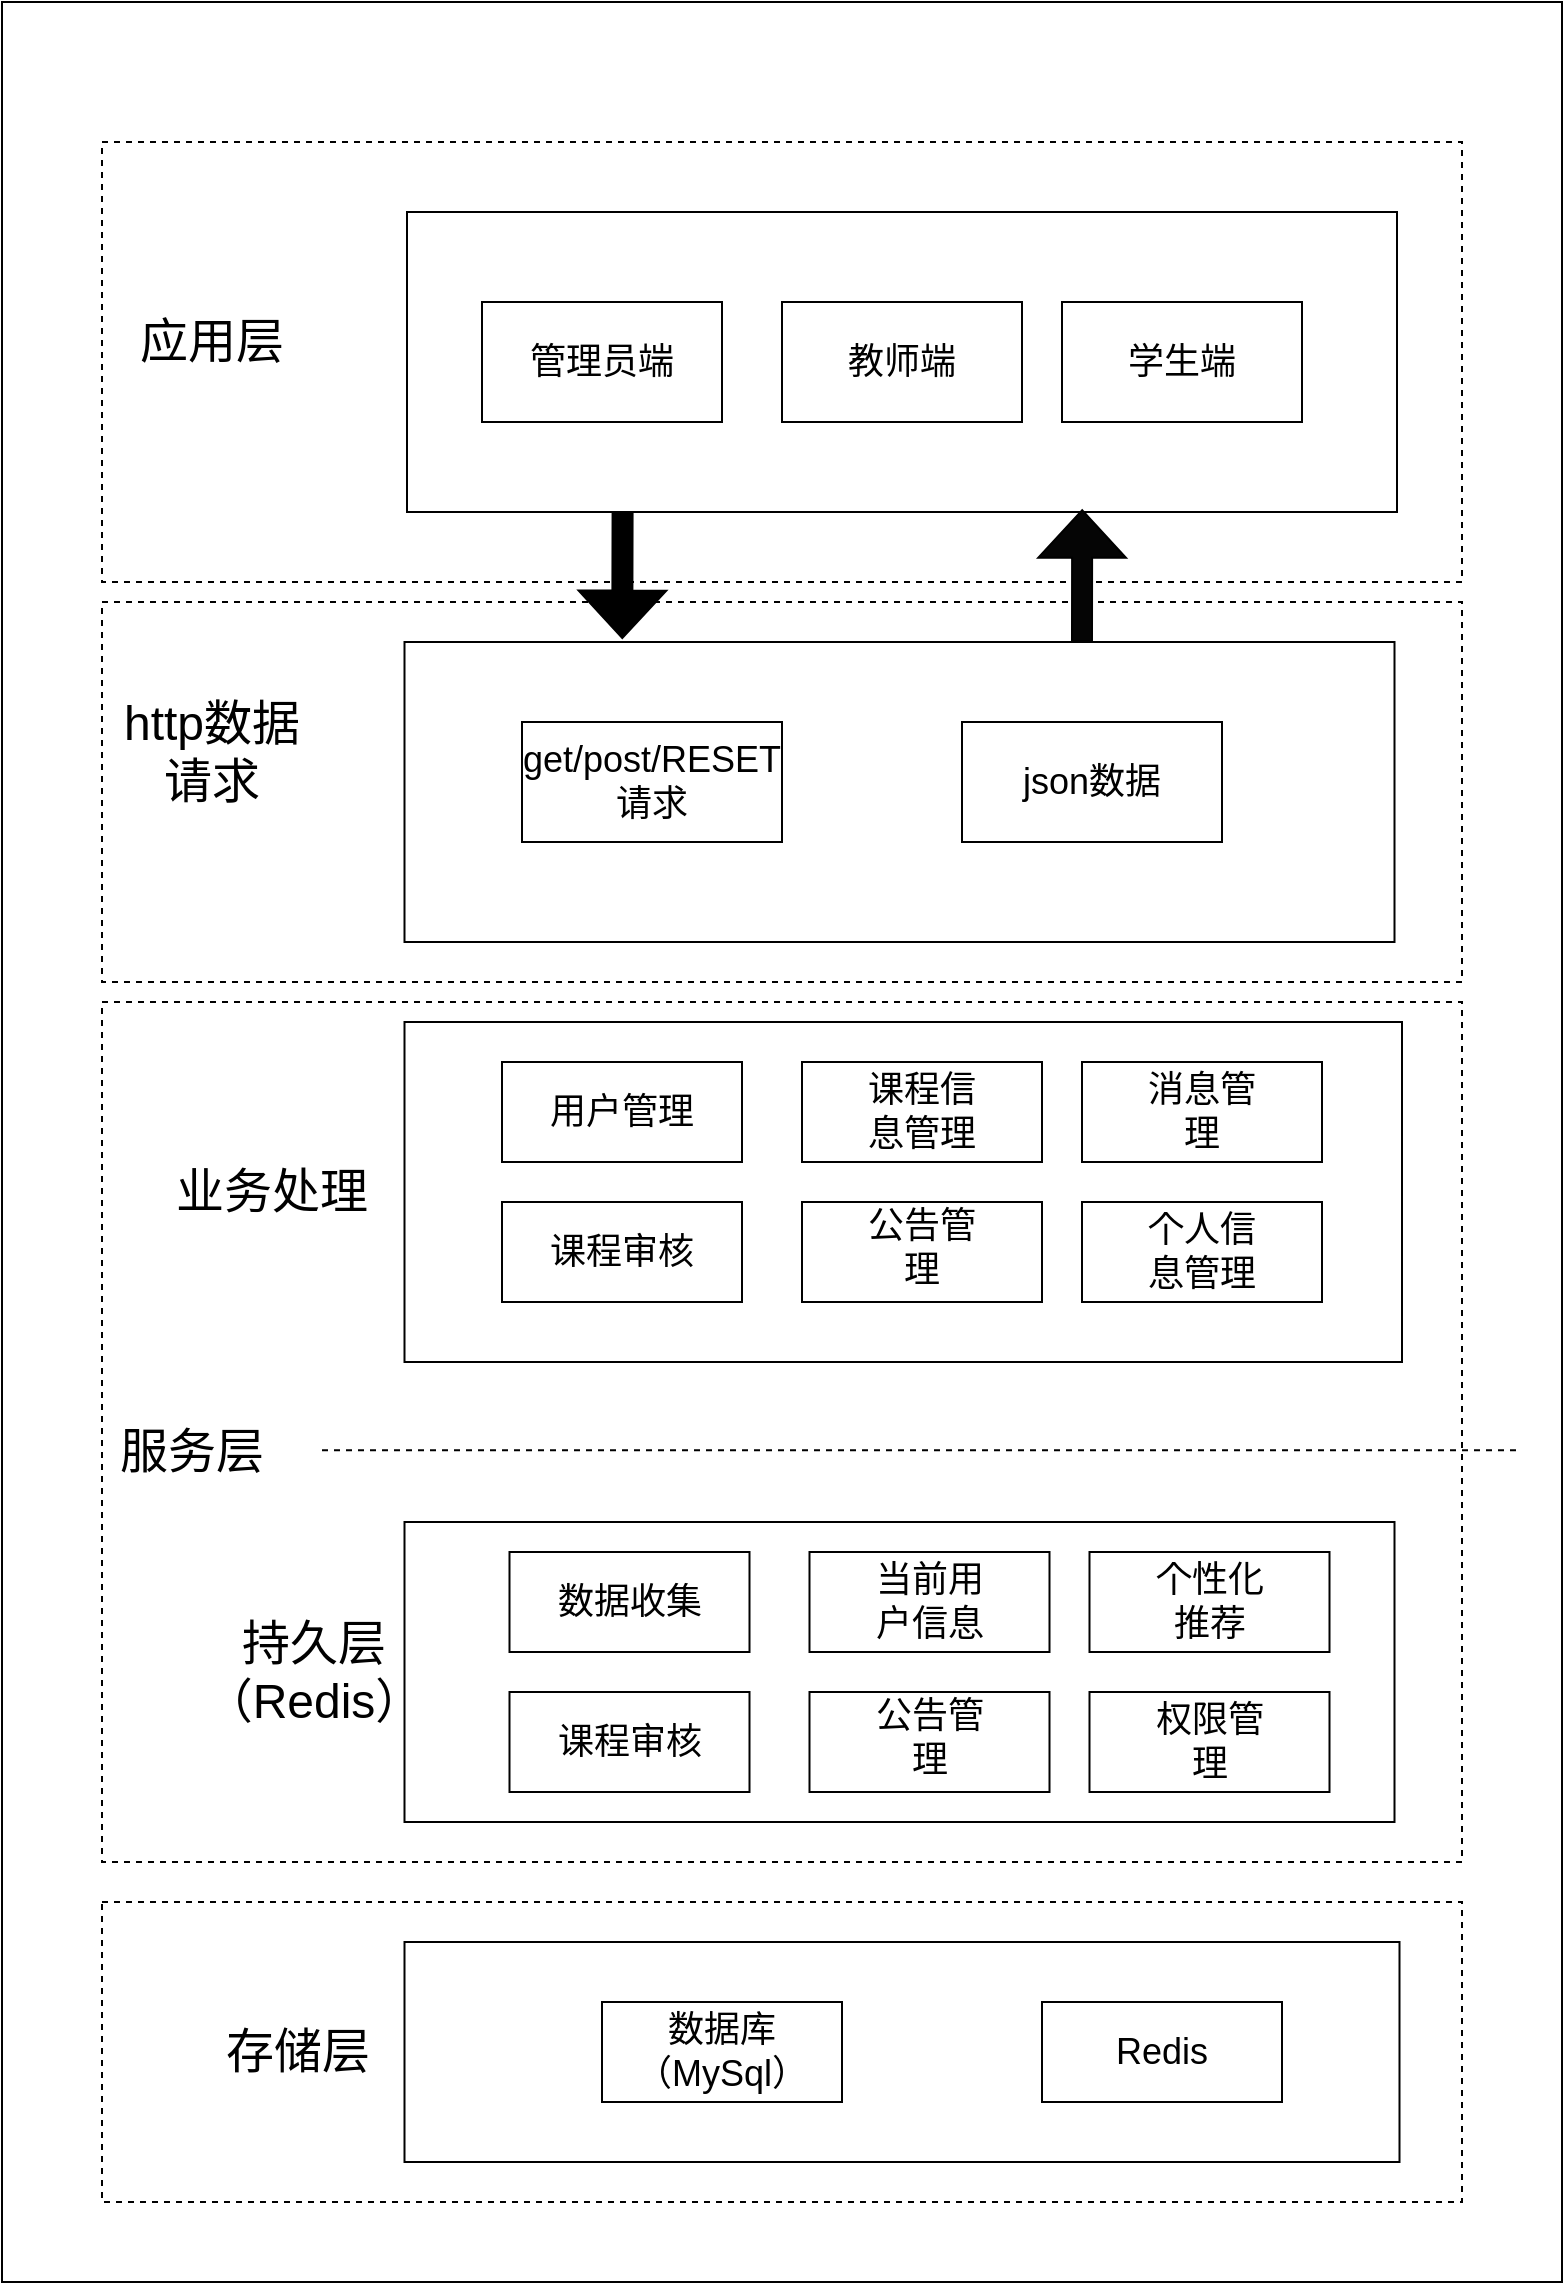 <mxfile version="26.2.13">
  <diagram name="第 1 页" id="u9CfZd5uNaFkFMubaDs7">
    <mxGraphModel dx="3160" dy="1022" grid="1" gridSize="10" guides="1" tooltips="1" connect="1" arrows="1" fold="1" page="1" pageScale="1" pageWidth="827" pageHeight="1169" math="0" shadow="0">
      <root>
        <mxCell id="0" />
        <mxCell id="1" parent="0" />
        <mxCell id="ddVlBPu1Q9asjV-bzZAw-96" value="" style="rounded=0;whiteSpace=wrap;html=1;" parent="1" vertex="1">
          <mxGeometry x="-60" y="50" width="780" height="1140" as="geometry" />
        </mxCell>
        <mxCell id="ddVlBPu1Q9asjV-bzZAw-95" value="" style="rounded=0;whiteSpace=wrap;html=1;dashed=1;" parent="1" vertex="1">
          <mxGeometry x="-10" y="350" width="680" height="190" as="geometry" />
        </mxCell>
        <mxCell id="ddVlBPu1Q9asjV-bzZAw-66" value="" style="rounded=0;whiteSpace=wrap;html=1;dashed=1;" parent="1" vertex="1">
          <mxGeometry x="-10" y="1000" width="680" height="150" as="geometry" />
        </mxCell>
        <mxCell id="ddVlBPu1Q9asjV-bzZAw-65" value="" style="rounded=0;whiteSpace=wrap;html=1;dashed=1;" parent="1" vertex="1">
          <mxGeometry x="-10" y="550" width="680" height="430" as="geometry" />
        </mxCell>
        <mxCell id="ddVlBPu1Q9asjV-bzZAw-64" value="" style="rounded=0;whiteSpace=wrap;html=1;dashed=1;" parent="1" vertex="1">
          <mxGeometry x="-10" y="120" width="680" height="220" as="geometry" />
        </mxCell>
        <mxCell id="ddVlBPu1Q9asjV-bzZAw-43" value="" style="rounded=0;whiteSpace=wrap;html=1;" parent="1" vertex="1">
          <mxGeometry x="142.5" y="155" width="495" height="150" as="geometry" />
        </mxCell>
        <object label="" id="ddVlBPu1Q9asjV-bzZAw-34">
          <mxCell style="rounded=0;whiteSpace=wrap;html=1;" parent="1" vertex="1">
            <mxGeometry x="180" y="200" width="120" height="60" as="geometry" />
          </mxCell>
        </object>
        <mxCell id="ddVlBPu1Q9asjV-bzZAw-35" value="" style="rounded=0;whiteSpace=wrap;html=1;" parent="1" vertex="1">
          <mxGeometry x="330" y="200" width="120" height="60" as="geometry" />
        </mxCell>
        <mxCell id="ddVlBPu1Q9asjV-bzZAw-36" value="" style="rounded=0;whiteSpace=wrap;html=1;" parent="1" vertex="1">
          <mxGeometry x="470" y="200" width="120" height="60" as="geometry" />
        </mxCell>
        <mxCell id="ddVlBPu1Q9asjV-bzZAw-38" value="&lt;font style=&quot;font-size: 18px;&quot;&gt;管理员端&lt;/font&gt;" style="text;html=1;align=center;verticalAlign=middle;whiteSpace=wrap;rounded=0;" parent="1" vertex="1">
          <mxGeometry x="200" y="212.5" width="80" height="35" as="geometry" />
        </mxCell>
        <mxCell id="ddVlBPu1Q9asjV-bzZAw-40" value="&lt;font style=&quot;font-size: 18px;&quot;&gt;教师端&lt;/font&gt;" style="text;html=1;align=center;verticalAlign=middle;whiteSpace=wrap;rounded=0;" parent="1" vertex="1">
          <mxGeometry x="360" y="215" width="60" height="30" as="geometry" />
        </mxCell>
        <mxCell id="ddVlBPu1Q9asjV-bzZAw-41" value="&lt;font style=&quot;font-size: 18px;&quot;&gt;学生端&lt;/font&gt;" style="text;html=1;align=center;verticalAlign=middle;whiteSpace=wrap;rounded=0;" parent="1" vertex="1">
          <mxGeometry x="500" y="215" width="60" height="30" as="geometry" />
        </mxCell>
        <mxCell id="ddVlBPu1Q9asjV-bzZAw-42" value="" style="shape=flexArrow;endArrow=classic;html=1;rounded=0;endWidth=32.857;endSize=7.571;entryX=0.22;entryY=-0.01;entryDx=0;entryDy=0;entryPerimeter=0;fillColor=#000000;strokeColor=default;fillStyle=auto;" parent="1" target="ddVlBPu1Q9asjV-bzZAw-48" edge="1">
          <mxGeometry width="50" height="50" relative="1" as="geometry">
            <mxPoint x="250.29" y="305" as="sourcePoint" />
            <mxPoint x="250" y="360" as="targetPoint" />
          </mxGeometry>
        </mxCell>
        <mxCell id="ddVlBPu1Q9asjV-bzZAw-44" value="&lt;font style=&quot;font-size: 24px;&quot;&gt;应用层&lt;/font&gt;" style="text;html=1;align=center;verticalAlign=middle;whiteSpace=wrap;rounded=0;" parent="1" vertex="1">
          <mxGeometry x="-10" y="155" width="110" height="130" as="geometry" />
        </mxCell>
        <mxCell id="ddVlBPu1Q9asjV-bzZAw-46" value="" style="shape=flexArrow;endArrow=classic;html=1;rounded=0;endWidth=32.857;endSize=7.571;entryX=0.682;entryY=0.991;entryDx=0;entryDy=0;entryPerimeter=0;fillColor=light-dark(#050505, #ededed);" parent="1" target="ddVlBPu1Q9asjV-bzZAw-43" edge="1">
          <mxGeometry width="50" height="50" relative="1" as="geometry">
            <mxPoint x="480" y="370" as="sourcePoint" />
            <mxPoint x="480.295" y="311.85" as="targetPoint" />
            <Array as="points">
              <mxPoint x="480" y="370" />
            </Array>
          </mxGeometry>
        </mxCell>
        <mxCell id="ddVlBPu1Q9asjV-bzZAw-48" value="" style="rounded=0;whiteSpace=wrap;html=1;" parent="1" vertex="1">
          <mxGeometry x="141.25" y="370" width="495" height="150" as="geometry" />
        </mxCell>
        <mxCell id="ddVlBPu1Q9asjV-bzZAw-49" value="" style="rounded=0;whiteSpace=wrap;html=1;" parent="1" vertex="1">
          <mxGeometry x="200" y="410" width="130" height="60" as="geometry" />
        </mxCell>
        <mxCell id="ddVlBPu1Q9asjV-bzZAw-50" value="&lt;font style=&quot;font-size: 18px;&quot;&gt;get/post/RESET请求&lt;/font&gt;" style="text;html=1;align=center;verticalAlign=middle;whiteSpace=wrap;rounded=0;" parent="1" vertex="1">
          <mxGeometry x="220" y="415" width="90" height="50" as="geometry" />
        </mxCell>
        <mxCell id="ddVlBPu1Q9asjV-bzZAw-51" value="" style="rounded=0;whiteSpace=wrap;html=1;" parent="1" vertex="1">
          <mxGeometry x="420" y="410" width="130" height="60" as="geometry" />
        </mxCell>
        <mxCell id="ddVlBPu1Q9asjV-bzZAw-52" value="&lt;font style=&quot;font-size: 18px;&quot;&gt;json数据&lt;/font&gt;" style="text;html=1;align=center;verticalAlign=middle;whiteSpace=wrap;rounded=0;" parent="1" vertex="1">
          <mxGeometry x="440" y="415" width="90" height="50" as="geometry" />
        </mxCell>
        <mxCell id="ddVlBPu1Q9asjV-bzZAw-53" value="&lt;span style=&quot;font-size: 24px;&quot;&gt;http数据请求&lt;/span&gt;" style="text;html=1;align=center;verticalAlign=middle;whiteSpace=wrap;rounded=0;" parent="1" vertex="1">
          <mxGeometry x="-10" y="360" width="110" height="130" as="geometry" />
        </mxCell>
        <mxCell id="ddVlBPu1Q9asjV-bzZAw-54" value="" style="rounded=0;whiteSpace=wrap;html=1;" parent="1" vertex="1">
          <mxGeometry x="141.25" y="810" width="495" height="150" as="geometry" />
        </mxCell>
        <mxCell id="ddVlBPu1Q9asjV-bzZAw-55" value="&lt;span style=&quot;font-size: 24px;&quot;&gt;服务层&lt;/span&gt;" style="text;html=1;align=center;verticalAlign=middle;whiteSpace=wrap;rounded=0;" parent="1" vertex="1">
          <mxGeometry x="-20" y="710" width="110" height="130" as="geometry" />
        </mxCell>
        <mxCell id="ddVlBPu1Q9asjV-bzZAw-56" value="" style="rounded=0;whiteSpace=wrap;html=1;" parent="1" vertex="1">
          <mxGeometry x="141.25" y="560" width="498.75" height="170" as="geometry" />
        </mxCell>
        <mxCell id="ddVlBPu1Q9asjV-bzZAw-57" value="&lt;span style=&quot;font-size: 24px;&quot;&gt;业务处理&lt;/span&gt;" style="text;html=1;align=center;verticalAlign=middle;whiteSpace=wrap;rounded=0;" parent="1" vertex="1">
          <mxGeometry x="20" y="580" width="110" height="130" as="geometry" />
        </mxCell>
        <mxCell id="ddVlBPu1Q9asjV-bzZAw-58" value="&lt;span style=&quot;font-size: 24px;&quot;&gt;持久层&lt;/span&gt;&lt;div&gt;&lt;span style=&quot;font-size: 24px;&quot;&gt;（Redis）&lt;/span&gt;&lt;/div&gt;" style="text;html=1;align=center;verticalAlign=middle;whiteSpace=wrap;rounded=0;" parent="1" vertex="1">
          <mxGeometry x="41.25" y="820" width="110" height="130" as="geometry" />
        </mxCell>
        <mxCell id="ddVlBPu1Q9asjV-bzZAw-59" value="" style="endArrow=none;dashed=1;html=1;rounded=0;" parent="1" edge="1">
          <mxGeometry width="50" height="50" relative="1" as="geometry">
            <mxPoint x="100" y="774.09" as="sourcePoint" />
            <mxPoint x="700" y="774.09" as="targetPoint" />
          </mxGeometry>
        </mxCell>
        <mxCell id="ddVlBPu1Q9asjV-bzZAw-62" value="" style="rounded=0;whiteSpace=wrap;html=1;" parent="1" vertex="1">
          <mxGeometry x="141.25" y="1020" width="497.5" height="110" as="geometry" />
        </mxCell>
        <mxCell id="ddVlBPu1Q9asjV-bzZAw-63" value="&lt;span style=&quot;font-size: 24px;&quot;&gt;存储层&lt;/span&gt;" style="text;html=1;align=center;verticalAlign=middle;whiteSpace=wrap;rounded=0;" parent="1" vertex="1">
          <mxGeometry x="32.5" y="1010" width="110" height="130" as="geometry" />
        </mxCell>
        <object label="" id="ddVlBPu1Q9asjV-bzZAw-68">
          <mxCell style="rounded=0;whiteSpace=wrap;html=1;" parent="1" vertex="1">
            <mxGeometry x="190" y="580" width="120" height="50" as="geometry" />
          </mxCell>
        </object>
        <mxCell id="ddVlBPu1Q9asjV-bzZAw-69" value="" style="rounded=0;whiteSpace=wrap;html=1;" parent="1" vertex="1">
          <mxGeometry x="340" y="580" width="120" height="50" as="geometry" />
        </mxCell>
        <mxCell id="ddVlBPu1Q9asjV-bzZAw-70" value="" style="rounded=0;whiteSpace=wrap;html=1;" parent="1" vertex="1">
          <mxGeometry x="480" y="580" width="120" height="50" as="geometry" />
        </mxCell>
        <mxCell id="ddVlBPu1Q9asjV-bzZAw-71" value="&lt;font style=&quot;font-size: 18px;&quot;&gt;用户管理&lt;/font&gt;" style="text;html=1;align=center;verticalAlign=middle;whiteSpace=wrap;rounded=0;" parent="1" vertex="1">
          <mxGeometry x="210" y="587.5" width="80" height="35" as="geometry" />
        </mxCell>
        <mxCell id="ddVlBPu1Q9asjV-bzZAw-72" value="&lt;font style=&quot;font-size: 18px;&quot;&gt;课程信息管理&lt;/font&gt;" style="text;html=1;align=center;verticalAlign=middle;whiteSpace=wrap;rounded=0;" parent="1" vertex="1">
          <mxGeometry x="370" y="590" width="60" height="30" as="geometry" />
        </mxCell>
        <mxCell id="ddVlBPu1Q9asjV-bzZAw-73" value="&lt;font style=&quot;font-size: 18px;&quot;&gt;消息管理&lt;/font&gt;" style="text;html=1;align=center;verticalAlign=middle;whiteSpace=wrap;rounded=0;" parent="1" vertex="1">
          <mxGeometry x="510" y="590" width="60" height="30" as="geometry" />
        </mxCell>
        <object label="" id="ddVlBPu1Q9asjV-bzZAw-74">
          <mxCell style="rounded=0;whiteSpace=wrap;html=1;" parent="1" vertex="1">
            <mxGeometry x="190" y="650" width="120" height="50" as="geometry" />
          </mxCell>
        </object>
        <mxCell id="ddVlBPu1Q9asjV-bzZAw-75" value="" style="rounded=0;whiteSpace=wrap;html=1;" parent="1" vertex="1">
          <mxGeometry x="340" y="650" width="120" height="50" as="geometry" />
        </mxCell>
        <mxCell id="ddVlBPu1Q9asjV-bzZAw-76" value="" style="rounded=0;whiteSpace=wrap;html=1;" parent="1" vertex="1">
          <mxGeometry x="480" y="650" width="120" height="50" as="geometry" />
        </mxCell>
        <mxCell id="ddVlBPu1Q9asjV-bzZAw-77" value="&lt;font style=&quot;font-size: 18px;&quot;&gt;课程审核&lt;/font&gt;" style="text;html=1;align=center;verticalAlign=middle;whiteSpace=wrap;rounded=0;" parent="1" vertex="1">
          <mxGeometry x="210" y="657.5" width="80" height="35" as="geometry" />
        </mxCell>
        <mxCell id="ddVlBPu1Q9asjV-bzZAw-78" value="&lt;font style=&quot;font-size: 18px;&quot;&gt;公告管理&lt;/font&gt;" style="text;html=1;align=center;verticalAlign=middle;whiteSpace=wrap;rounded=0;" parent="1" vertex="1">
          <mxGeometry x="370" y="657.5" width="60" height="30" as="geometry" />
        </mxCell>
        <mxCell id="ddVlBPu1Q9asjV-bzZAw-79" value="&lt;font style=&quot;font-size: 18px;&quot;&gt;个人信息管理&lt;/font&gt;" style="text;html=1;align=center;verticalAlign=middle;whiteSpace=wrap;rounded=0;" parent="1" vertex="1">
          <mxGeometry x="510" y="660" width="60" height="30" as="geometry" />
        </mxCell>
        <object label="" id="ddVlBPu1Q9asjV-bzZAw-81">
          <mxCell style="rounded=0;whiteSpace=wrap;html=1;" parent="1" vertex="1">
            <mxGeometry x="193.75" y="825" width="120" height="50" as="geometry" />
          </mxCell>
        </object>
        <mxCell id="ddVlBPu1Q9asjV-bzZAw-82" value="" style="rounded=0;whiteSpace=wrap;html=1;" parent="1" vertex="1">
          <mxGeometry x="343.75" y="825" width="120" height="50" as="geometry" />
        </mxCell>
        <mxCell id="ddVlBPu1Q9asjV-bzZAw-83" value="" style="rounded=0;whiteSpace=wrap;html=1;" parent="1" vertex="1">
          <mxGeometry x="483.75" y="825" width="120" height="50" as="geometry" />
        </mxCell>
        <mxCell id="ddVlBPu1Q9asjV-bzZAw-84" value="&lt;font style=&quot;font-size: 18px;&quot;&gt;数据收集&lt;/font&gt;" style="text;html=1;align=center;verticalAlign=middle;whiteSpace=wrap;rounded=0;" parent="1" vertex="1">
          <mxGeometry x="213.75" y="832.5" width="80" height="35" as="geometry" />
        </mxCell>
        <mxCell id="ddVlBPu1Q9asjV-bzZAw-85" value="&lt;font style=&quot;font-size: 18px;&quot;&gt;当前用户信息&lt;/font&gt;" style="text;html=1;align=center;verticalAlign=middle;whiteSpace=wrap;rounded=0;" parent="1" vertex="1">
          <mxGeometry x="373.75" y="835" width="60" height="30" as="geometry" />
        </mxCell>
        <mxCell id="ddVlBPu1Q9asjV-bzZAw-86" value="&lt;font style=&quot;font-size: 18px;&quot;&gt;个性化推荐&lt;/font&gt;" style="text;html=1;align=center;verticalAlign=middle;whiteSpace=wrap;rounded=0;" parent="1" vertex="1">
          <mxGeometry x="513.75" y="835" width="60" height="30" as="geometry" />
        </mxCell>
        <object label="" id="ddVlBPu1Q9asjV-bzZAw-87">
          <mxCell style="rounded=0;whiteSpace=wrap;html=1;" parent="1" vertex="1">
            <mxGeometry x="193.75" y="895" width="120" height="50" as="geometry" />
          </mxCell>
        </object>
        <mxCell id="ddVlBPu1Q9asjV-bzZAw-88" value="" style="rounded=0;whiteSpace=wrap;html=1;" parent="1" vertex="1">
          <mxGeometry x="343.75" y="895" width="120" height="50" as="geometry" />
        </mxCell>
        <mxCell id="ddVlBPu1Q9asjV-bzZAw-89" value="" style="rounded=0;whiteSpace=wrap;html=1;" parent="1" vertex="1">
          <mxGeometry x="483.75" y="895" width="120" height="50" as="geometry" />
        </mxCell>
        <mxCell id="ddVlBPu1Q9asjV-bzZAw-90" value="&lt;font style=&quot;font-size: 18px;&quot;&gt;课程审核&lt;/font&gt;" style="text;html=1;align=center;verticalAlign=middle;whiteSpace=wrap;rounded=0;" parent="1" vertex="1">
          <mxGeometry x="213.75" y="902.5" width="80" height="35" as="geometry" />
        </mxCell>
        <mxCell id="ddVlBPu1Q9asjV-bzZAw-91" value="&lt;font style=&quot;font-size: 18px;&quot;&gt;公告管理&lt;/font&gt;" style="text;html=1;align=center;verticalAlign=middle;whiteSpace=wrap;rounded=0;" parent="1" vertex="1">
          <mxGeometry x="373.75" y="902.5" width="60" height="30" as="geometry" />
        </mxCell>
        <mxCell id="ddVlBPu1Q9asjV-bzZAw-92" value="&lt;font style=&quot;font-size: 18px;&quot;&gt;权限管理&lt;/font&gt;" style="text;html=1;align=center;verticalAlign=middle;whiteSpace=wrap;rounded=0;" parent="1" vertex="1">
          <mxGeometry x="513.75" y="905" width="60" height="30" as="geometry" />
        </mxCell>
        <object label="" id="ddVlBPu1Q9asjV-bzZAw-93">
          <mxCell style="rounded=0;whiteSpace=wrap;html=1;" parent="1" vertex="1">
            <mxGeometry x="240" y="1050" width="120" height="50" as="geometry" />
          </mxCell>
        </object>
        <mxCell id="ddVlBPu1Q9asjV-bzZAw-94" value="&lt;font style=&quot;font-size: 18px;&quot;&gt;数据库&lt;/font&gt;&lt;div&gt;&lt;font style=&quot;font-size: 18px;&quot;&gt;（MySql）&lt;/font&gt;&lt;/div&gt;" style="text;html=1;align=center;verticalAlign=middle;whiteSpace=wrap;rounded=0;" parent="1" vertex="1">
          <mxGeometry x="260" y="1057.5" width="80" height="35" as="geometry" />
        </mxCell>
        <object label="" id="BLD--xY--M6ObjNb1W0e-8">
          <mxCell style="rounded=0;whiteSpace=wrap;html=1;" vertex="1" parent="1">
            <mxGeometry x="460" y="1050" width="120" height="50" as="geometry" />
          </mxCell>
        </object>
        <mxCell id="BLD--xY--M6ObjNb1W0e-9" value="&lt;font style=&quot;font-size: 18px;&quot;&gt;Redis&lt;/font&gt;" style="text;html=1;align=center;verticalAlign=middle;whiteSpace=wrap;rounded=0;" vertex="1" parent="1">
          <mxGeometry x="480" y="1057.5" width="80" height="35" as="geometry" />
        </mxCell>
      </root>
    </mxGraphModel>
  </diagram>
</mxfile>
